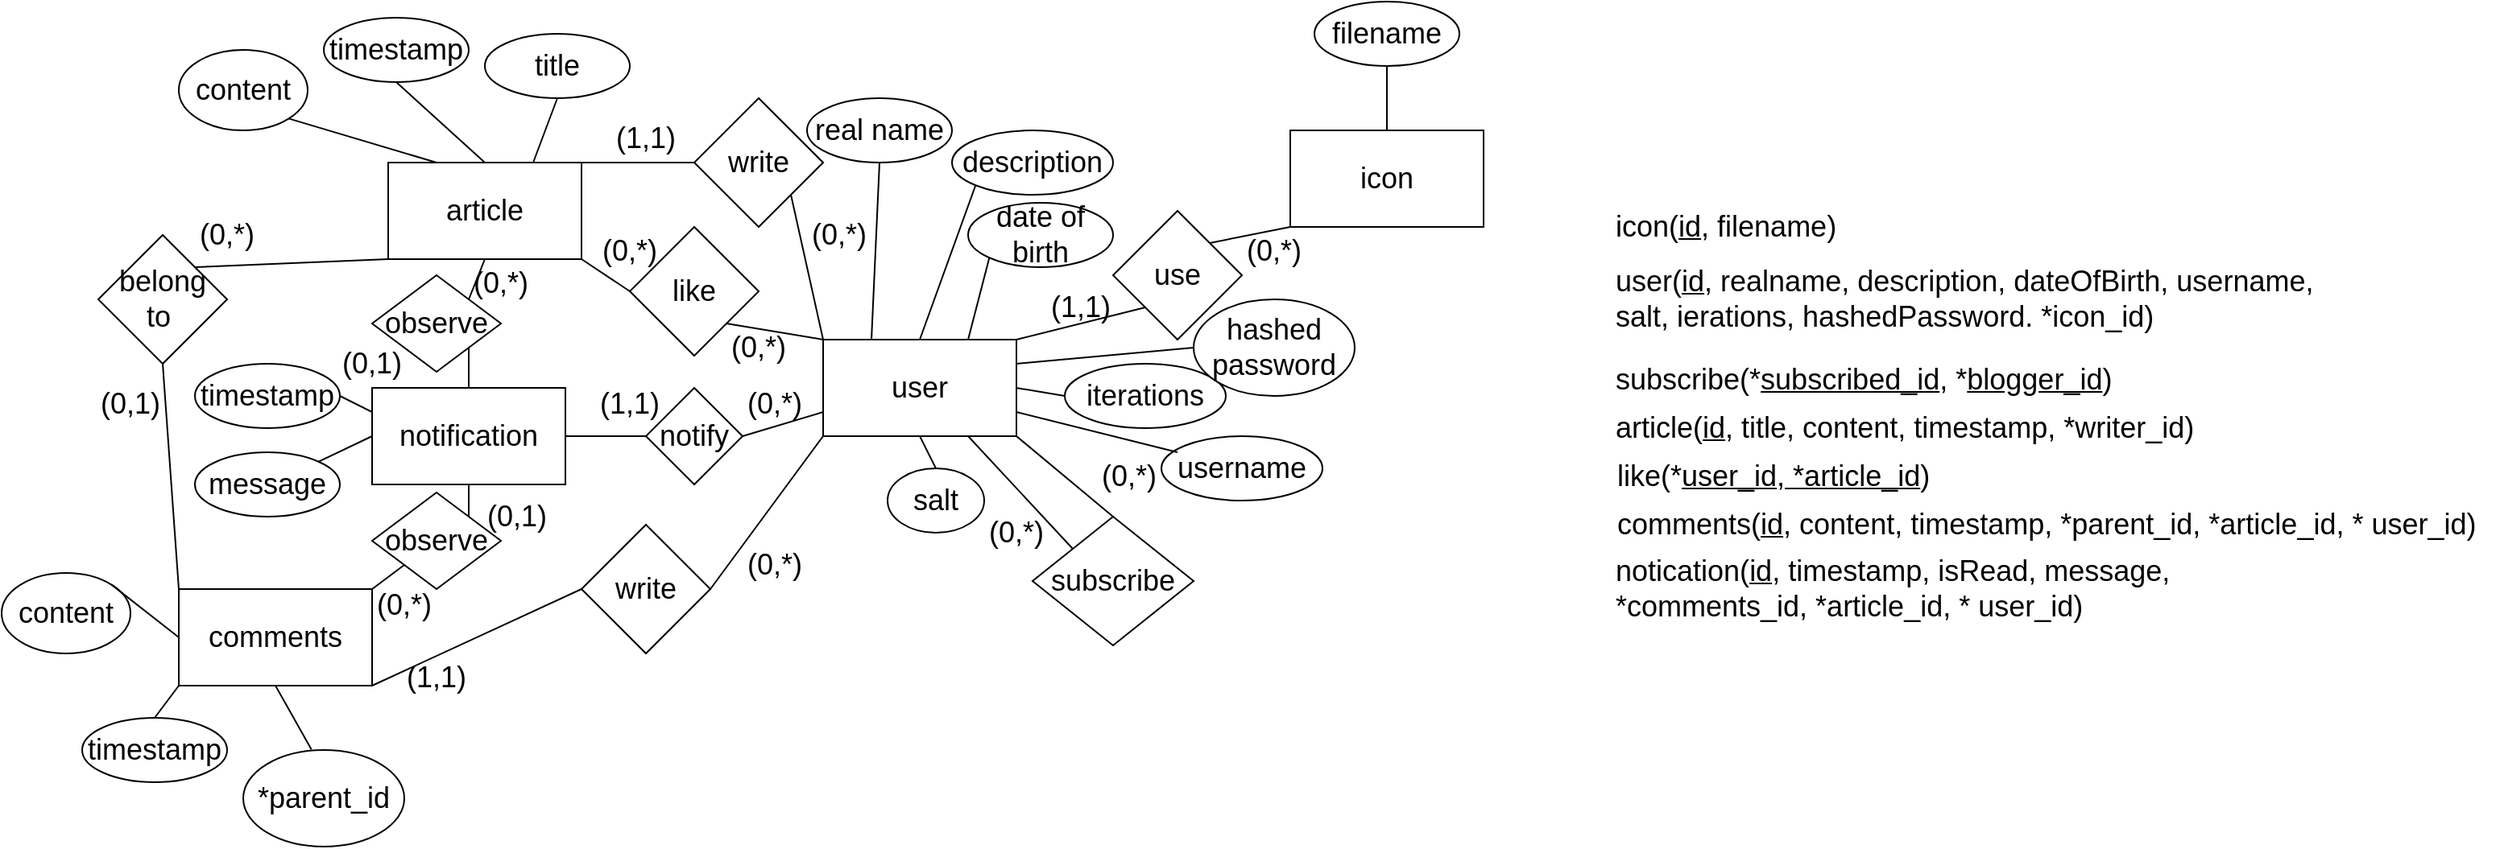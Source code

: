 <mxfile version="21.1.5" type="device">
  <diagram name="Page-1" id="I6zNB5ZKsc4NOMEqYJPd">
    <mxGraphModel dx="2020" dy="1837" grid="1" gridSize="10" guides="1" tooltips="1" connect="1" arrows="1" fold="1" page="1" pageScale="1" pageWidth="827" pageHeight="1169" math="0" shadow="0">
      <root>
        <mxCell id="0" />
        <mxCell id="1" parent="0" />
        <mxCell id="zW1v7xUqAj8fTVgOFJWe-1" value="&lt;font style=&quot;font-size: 18px;&quot;&gt;user&lt;/font&gt;" style="rounded=0;whiteSpace=wrap;html=1;" parent="1" vertex="1">
          <mxGeometry x="350" y="150" width="120" height="60" as="geometry" />
        </mxCell>
        <mxCell id="zW1v7xUqAj8fTVgOFJWe-2" value="&lt;font style=&quot;font-size: 18px;&quot;&gt;real name&lt;/font&gt;" style="ellipse;whiteSpace=wrap;html=1;" parent="1" vertex="1">
          <mxGeometry x="340" width="90" height="40" as="geometry" />
        </mxCell>
        <mxCell id="zW1v7xUqAj8fTVgOFJWe-3" value="&lt;font style=&quot;font-size: 18px;&quot;&gt;date of birth&lt;/font&gt;" style="ellipse;whiteSpace=wrap;html=1;" parent="1" vertex="1">
          <mxGeometry x="440" y="65" width="90" height="40" as="geometry" />
        </mxCell>
        <mxCell id="zW1v7xUqAj8fTVgOFJWe-4" value="&lt;font style=&quot;font-size: 18px;&quot;&gt;description&lt;/font&gt;" style="ellipse;whiteSpace=wrap;html=1;" parent="1" vertex="1">
          <mxGeometry x="430" y="20" width="100" height="40" as="geometry" />
        </mxCell>
        <mxCell id="zW1v7xUqAj8fTVgOFJWe-5" value="&lt;font style=&quot;font-size: 18px;&quot;&gt;username&lt;/font&gt;" style="ellipse;whiteSpace=wrap;html=1;" parent="1" vertex="1">
          <mxGeometry x="560" y="210" width="100" height="40" as="geometry" />
        </mxCell>
        <mxCell id="zW1v7xUqAj8fTVgOFJWe-6" value="&lt;font style=&quot;font-size: 18px;&quot;&gt;salt&lt;/font&gt;" style="ellipse;whiteSpace=wrap;html=1;" parent="1" vertex="1">
          <mxGeometry x="390" y="230" width="60" height="40" as="geometry" />
        </mxCell>
        <mxCell id="zW1v7xUqAj8fTVgOFJWe-7" value="&lt;font style=&quot;font-size: 18px;&quot;&gt;iterations&lt;/font&gt;" style="ellipse;whiteSpace=wrap;html=1;" parent="1" vertex="1">
          <mxGeometry x="500" y="165" width="100" height="40" as="geometry" />
        </mxCell>
        <mxCell id="zW1v7xUqAj8fTVgOFJWe-9" value="&lt;font style=&quot;font-size: 18px;&quot;&gt;hashed password&lt;/font&gt;" style="ellipse;whiteSpace=wrap;html=1;" parent="1" vertex="1">
          <mxGeometry x="580" y="125" width="100" height="60" as="geometry" />
        </mxCell>
        <mxCell id="zW1v7xUqAj8fTVgOFJWe-18" value="&lt;font style=&quot;font-size: 18px;&quot;&gt;icon&lt;/font&gt;" style="rounded=0;whiteSpace=wrap;html=1;" parent="1" vertex="1">
          <mxGeometry x="640" y="20" width="120" height="60" as="geometry" />
        </mxCell>
        <mxCell id="zW1v7xUqAj8fTVgOFJWe-19" value="&lt;font style=&quot;font-size: 18px;&quot;&gt;use&lt;/font&gt;" style="rhombus;whiteSpace=wrap;html=1;" parent="1" vertex="1">
          <mxGeometry x="530" y="70" width="80" height="80" as="geometry" />
        </mxCell>
        <mxCell id="zW1v7xUqAj8fTVgOFJWe-20" value="" style="endArrow=none;html=1;rounded=0;entryX=0;entryY=1;entryDx=0;entryDy=0;exitX=1;exitY=0;exitDx=0;exitDy=0;" parent="1" source="zW1v7xUqAj8fTVgOFJWe-1" target="zW1v7xUqAj8fTVgOFJWe-19" edge="1">
          <mxGeometry width="50" height="50" relative="1" as="geometry">
            <mxPoint x="510" y="160" as="sourcePoint" />
            <mxPoint x="760" y="190" as="targetPoint" />
          </mxGeometry>
        </mxCell>
        <mxCell id="zW1v7xUqAj8fTVgOFJWe-22" value="" style="endArrow=none;html=1;rounded=0;exitX=1;exitY=0;exitDx=0;exitDy=0;entryX=0;entryY=1;entryDx=0;entryDy=0;" parent="1" source="zW1v7xUqAj8fTVgOFJWe-19" target="zW1v7xUqAj8fTVgOFJWe-18" edge="1">
          <mxGeometry width="50" height="50" relative="1" as="geometry">
            <mxPoint x="600" y="-10" as="sourcePoint" />
            <mxPoint x="770" y="50" as="targetPoint" />
          </mxGeometry>
        </mxCell>
        <mxCell id="zW1v7xUqAj8fTVgOFJWe-23" value="&lt;font style=&quot;font-size: 18px;&quot;&gt;(1,1)&lt;/font&gt;" style="text;html=1;strokeColor=none;fillColor=none;align=center;verticalAlign=middle;whiteSpace=wrap;rounded=0;" parent="1" vertex="1">
          <mxGeometry x="480" y="115" width="60" height="30" as="geometry" />
        </mxCell>
        <mxCell id="zW1v7xUqAj8fTVgOFJWe-24" value="&lt;font style=&quot;font-size: 18px;&quot;&gt;(0,*)&lt;/font&gt;" style="text;html=1;strokeColor=none;fillColor=none;align=center;verticalAlign=middle;whiteSpace=wrap;rounded=0;" parent="1" vertex="1">
          <mxGeometry x="600" y="80" width="60" height="30" as="geometry" />
        </mxCell>
        <mxCell id="zW1v7xUqAj8fTVgOFJWe-26" value="&lt;font style=&quot;font-size: 18px;&quot;&gt;filename&lt;/font&gt;" style="ellipse;whiteSpace=wrap;html=1;" parent="1" vertex="1">
          <mxGeometry x="655" y="-60" width="90" height="40" as="geometry" />
        </mxCell>
        <mxCell id="zW1v7xUqAj8fTVgOFJWe-27" value="" style="endArrow=none;html=1;rounded=0;entryX=0.5;entryY=1;entryDx=0;entryDy=0;exitX=0.5;exitY=0;exitDx=0;exitDy=0;" parent="1" source="zW1v7xUqAj8fTVgOFJWe-18" target="zW1v7xUqAj8fTVgOFJWe-26" edge="1">
          <mxGeometry width="50" height="50" relative="1" as="geometry">
            <mxPoint x="720" y="100" as="sourcePoint" />
            <mxPoint x="770" y="50" as="targetPoint" />
          </mxGeometry>
        </mxCell>
        <mxCell id="zW1v7xUqAj8fTVgOFJWe-29" value="&lt;font style=&quot;font-size: 18px;&quot;&gt;article&lt;/font&gt;" style="rounded=0;whiteSpace=wrap;html=1;" parent="1" vertex="1">
          <mxGeometry x="80" y="40" width="120" height="60" as="geometry" />
        </mxCell>
        <mxCell id="zW1v7xUqAj8fTVgOFJWe-31" value="&lt;font style=&quot;font-size: 18px;&quot;&gt;write&lt;/font&gt;" style="rhombus;whiteSpace=wrap;html=1;" parent="1" vertex="1">
          <mxGeometry x="270" width="80" height="80" as="geometry" />
        </mxCell>
        <mxCell id="zW1v7xUqAj8fTVgOFJWe-32" value="" style="endArrow=none;html=1;rounded=0;exitX=1;exitY=0;exitDx=0;exitDy=0;entryX=0;entryY=0.5;entryDx=0;entryDy=0;" parent="1" source="zW1v7xUqAj8fTVgOFJWe-29" target="zW1v7xUqAj8fTVgOFJWe-31" edge="1">
          <mxGeometry width="50" height="50" relative="1" as="geometry">
            <mxPoint x="440" y="140" as="sourcePoint" />
            <mxPoint x="490" y="90" as="targetPoint" />
          </mxGeometry>
        </mxCell>
        <mxCell id="zW1v7xUqAj8fTVgOFJWe-33" value="" style="endArrow=none;html=1;rounded=0;exitX=0;exitY=0;exitDx=0;exitDy=0;entryX=1;entryY=1;entryDx=0;entryDy=0;" parent="1" source="zW1v7xUqAj8fTVgOFJWe-1" target="zW1v7xUqAj8fTVgOFJWe-31" edge="1">
          <mxGeometry width="50" height="50" relative="1" as="geometry">
            <mxPoint x="440" y="140" as="sourcePoint" />
            <mxPoint x="490" y="90" as="targetPoint" />
          </mxGeometry>
        </mxCell>
        <mxCell id="zW1v7xUqAj8fTVgOFJWe-34" value="&lt;font style=&quot;font-size: 18px;&quot;&gt;(1,1)&lt;/font&gt;" style="text;html=1;strokeColor=none;fillColor=none;align=center;verticalAlign=middle;whiteSpace=wrap;rounded=0;" parent="1" vertex="1">
          <mxGeometry x="210" y="10" width="60" height="30" as="geometry" />
        </mxCell>
        <mxCell id="zW1v7xUqAj8fTVgOFJWe-35" value="&lt;font style=&quot;font-size: 18px;&quot;&gt;(0,*)&lt;/font&gt;" style="text;html=1;strokeColor=none;fillColor=none;align=center;verticalAlign=middle;whiteSpace=wrap;rounded=0;" parent="1" vertex="1">
          <mxGeometry x="330" y="70" width="60" height="30" as="geometry" />
        </mxCell>
        <mxCell id="zW1v7xUqAj8fTVgOFJWe-36" value="&lt;font style=&quot;font-size: 18px;&quot;&gt;comments&lt;/font&gt;" style="rounded=0;whiteSpace=wrap;html=1;" parent="1" vertex="1">
          <mxGeometry x="-50" y="305" width="120" height="60" as="geometry" />
        </mxCell>
        <mxCell id="zW1v7xUqAj8fTVgOFJWe-38" value="&lt;font style=&quot;font-size: 18px;&quot;&gt;write&lt;/font&gt;" style="rhombus;whiteSpace=wrap;html=1;" parent="1" vertex="1">
          <mxGeometry x="200" y="265" width="80" height="80" as="geometry" />
        </mxCell>
        <mxCell id="zW1v7xUqAj8fTVgOFJWe-39" value="" style="endArrow=none;html=1;rounded=0;exitX=0;exitY=1;exitDx=0;exitDy=0;entryX=1;entryY=0.5;entryDx=0;entryDy=0;" parent="1" source="zW1v7xUqAj8fTVgOFJWe-1" target="zW1v7xUqAj8fTVgOFJWe-38" edge="1">
          <mxGeometry width="50" height="50" relative="1" as="geometry">
            <mxPoint x="440" y="140" as="sourcePoint" />
            <mxPoint x="490" y="90" as="targetPoint" />
          </mxGeometry>
        </mxCell>
        <mxCell id="zW1v7xUqAj8fTVgOFJWe-40" value="" style="endArrow=none;html=1;rounded=0;exitX=1;exitY=1;exitDx=0;exitDy=0;entryX=0;entryY=0.5;entryDx=0;entryDy=0;" parent="1" source="zW1v7xUqAj8fTVgOFJWe-36" target="zW1v7xUqAj8fTVgOFJWe-38" edge="1">
          <mxGeometry width="50" height="50" relative="1" as="geometry">
            <mxPoint x="310" y="205" as="sourcePoint" />
            <mxPoint x="120" y="305" as="targetPoint" />
          </mxGeometry>
        </mxCell>
        <mxCell id="zW1v7xUqAj8fTVgOFJWe-41" value="&lt;font style=&quot;font-size: 18px;&quot;&gt;(1,1)&lt;/font&gt;" style="text;html=1;strokeColor=none;fillColor=none;align=center;verticalAlign=middle;whiteSpace=wrap;rounded=0;" parent="1" vertex="1">
          <mxGeometry x="80" y="345" width="60" height="30" as="geometry" />
        </mxCell>
        <mxCell id="zW1v7xUqAj8fTVgOFJWe-43" value="&lt;font style=&quot;font-size: 18px;&quot;&gt;(0,*)&lt;/font&gt;" style="text;html=1;strokeColor=none;fillColor=none;align=center;verticalAlign=middle;whiteSpace=wrap;rounded=0;" parent="1" vertex="1">
          <mxGeometry x="290" y="275" width="60" height="30" as="geometry" />
        </mxCell>
        <mxCell id="zW1v7xUqAj8fTVgOFJWe-44" value="&lt;font style=&quot;font-size: 18px;&quot;&gt;like&lt;/font&gt;" style="rhombus;whiteSpace=wrap;html=1;" parent="1" vertex="1">
          <mxGeometry x="230" y="80" width="80" height="80" as="geometry" />
        </mxCell>
        <mxCell id="zW1v7xUqAj8fTVgOFJWe-45" value="" style="endArrow=none;html=1;rounded=0;exitX=1;exitY=1;exitDx=0;exitDy=0;entryX=0;entryY=0.5;entryDx=0;entryDy=0;" parent="1" source="zW1v7xUqAj8fTVgOFJWe-29" target="zW1v7xUqAj8fTVgOFJWe-44" edge="1">
          <mxGeometry width="50" height="50" relative="1" as="geometry">
            <mxPoint x="440" y="140" as="sourcePoint" />
            <mxPoint x="490" y="90" as="targetPoint" />
          </mxGeometry>
        </mxCell>
        <mxCell id="zW1v7xUqAj8fTVgOFJWe-46" value="" style="endArrow=none;html=1;rounded=0;entryX=1;entryY=1;entryDx=0;entryDy=0;exitX=0;exitY=0;exitDx=0;exitDy=0;" parent="1" source="zW1v7xUqAj8fTVgOFJWe-1" target="zW1v7xUqAj8fTVgOFJWe-44" edge="1">
          <mxGeometry width="50" height="50" relative="1" as="geometry">
            <mxPoint x="440" y="140" as="sourcePoint" />
            <mxPoint x="490" y="90" as="targetPoint" />
          </mxGeometry>
        </mxCell>
        <mxCell id="zW1v7xUqAj8fTVgOFJWe-47" value="&lt;font style=&quot;font-size: 18px;&quot;&gt;(0,*)&lt;/font&gt;" style="text;html=1;strokeColor=none;fillColor=none;align=center;verticalAlign=middle;whiteSpace=wrap;rounded=0;" parent="1" vertex="1">
          <mxGeometry x="120" y="100" width="60" height="30" as="geometry" />
        </mxCell>
        <mxCell id="zW1v7xUqAj8fTVgOFJWe-48" value="&lt;font style=&quot;font-size: 18px;&quot;&gt;(0,*)&lt;/font&gt;" style="text;html=1;strokeColor=none;fillColor=none;align=center;verticalAlign=middle;whiteSpace=wrap;rounded=0;" parent="1" vertex="1">
          <mxGeometry x="280" y="140" width="60" height="30" as="geometry" />
        </mxCell>
        <mxCell id="zW1v7xUqAj8fTVgOFJWe-49" value="&lt;font style=&quot;font-size: 18px;&quot;&gt;belong to&amp;nbsp;&lt;/font&gt;" style="rhombus;whiteSpace=wrap;html=1;" parent="1" vertex="1">
          <mxGeometry x="-100" y="85" width="80" height="80" as="geometry" />
        </mxCell>
        <mxCell id="zW1v7xUqAj8fTVgOFJWe-50" value="" style="endArrow=none;html=1;rounded=0;exitX=0.5;exitY=1;exitDx=0;exitDy=0;entryX=0;entryY=0;entryDx=0;entryDy=0;" parent="1" source="zW1v7xUqAj8fTVgOFJWe-49" target="zW1v7xUqAj8fTVgOFJWe-36" edge="1">
          <mxGeometry width="50" height="50" relative="1" as="geometry">
            <mxPoint x="-20" y="240" as="sourcePoint" />
            <mxPoint x="440" y="135" as="targetPoint" />
          </mxGeometry>
        </mxCell>
        <mxCell id="zW1v7xUqAj8fTVgOFJWe-51" value="" style="endArrow=none;html=1;rounded=0;entryX=1;entryY=0;entryDx=0;entryDy=0;exitX=0;exitY=1;exitDx=0;exitDy=0;" parent="1" source="zW1v7xUqAj8fTVgOFJWe-29" target="zW1v7xUqAj8fTVgOFJWe-49" edge="1">
          <mxGeometry width="50" height="50" relative="1" as="geometry">
            <mxPoint x="440" y="120" as="sourcePoint" />
            <mxPoint x="490" y="70" as="targetPoint" />
          </mxGeometry>
        </mxCell>
        <mxCell id="zW1v7xUqAj8fTVgOFJWe-52" value="&lt;font style=&quot;font-size: 18px;&quot;&gt;(0,1)&lt;/font&gt;" style="text;html=1;strokeColor=none;fillColor=none;align=center;verticalAlign=middle;whiteSpace=wrap;rounded=0;" parent="1" vertex="1">
          <mxGeometry x="-110" y="175" width="60" height="30" as="geometry" />
        </mxCell>
        <mxCell id="zW1v7xUqAj8fTVgOFJWe-53" value="&lt;font style=&quot;font-size: 18px;&quot;&gt;(0,*)&lt;/font&gt;" style="text;html=1;strokeColor=none;fillColor=none;align=center;verticalAlign=middle;whiteSpace=wrap;rounded=0;" parent="1" vertex="1">
          <mxGeometry x="-50" y="70" width="60" height="30" as="geometry" />
        </mxCell>
        <mxCell id="zW1v7xUqAj8fTVgOFJWe-58" value="&lt;font style=&quot;font-size: 18px;&quot;&gt;*parent_id&lt;/font&gt;" style="ellipse;whiteSpace=wrap;html=1;" parent="1" vertex="1">
          <mxGeometry x="-10" y="405" width="100" height="60" as="geometry" />
        </mxCell>
        <mxCell id="zW1v7xUqAj8fTVgOFJWe-60" value="&lt;font style=&quot;font-size: 18px;&quot;&gt;subscribe&lt;/font&gt;" style="rhombus;whiteSpace=wrap;html=1;" parent="1" vertex="1">
          <mxGeometry x="480" y="260" width="100" height="80" as="geometry" />
        </mxCell>
        <mxCell id="zW1v7xUqAj8fTVgOFJWe-61" value="" style="endArrow=none;html=1;rounded=0;entryX=0.5;entryY=0;entryDx=0;entryDy=0;exitX=1;exitY=1;exitDx=0;exitDy=0;" parent="1" source="zW1v7xUqAj8fTVgOFJWe-1" target="zW1v7xUqAj8fTVgOFJWe-60" edge="1">
          <mxGeometry width="50" height="50" relative="1" as="geometry">
            <mxPoint x="500" y="240" as="sourcePoint" />
            <mxPoint x="520" y="200" as="targetPoint" />
          </mxGeometry>
        </mxCell>
        <mxCell id="zW1v7xUqAj8fTVgOFJWe-62" value="" style="endArrow=none;html=1;rounded=0;exitX=0.75;exitY=1;exitDx=0;exitDy=0;entryX=0;entryY=0;entryDx=0;entryDy=0;" parent="1" source="zW1v7xUqAj8fTVgOFJWe-1" target="zW1v7xUqAj8fTVgOFJWe-60" edge="1">
          <mxGeometry width="50" height="50" relative="1" as="geometry">
            <mxPoint x="470" y="240" as="sourcePoint" />
            <mxPoint x="520" y="200" as="targetPoint" />
          </mxGeometry>
        </mxCell>
        <mxCell id="zW1v7xUqAj8fTVgOFJWe-63" value="&lt;font style=&quot;font-size: 18px;&quot;&gt;(0,*)&lt;/font&gt;" style="text;html=1;strokeColor=none;fillColor=none;align=center;verticalAlign=middle;whiteSpace=wrap;rounded=0;" parent="1" vertex="1">
          <mxGeometry x="510" y="220" width="60" height="30" as="geometry" />
        </mxCell>
        <mxCell id="zW1v7xUqAj8fTVgOFJWe-64" value="&lt;font style=&quot;font-size: 18px;&quot;&gt;(0,*)&lt;/font&gt;" style="text;html=1;strokeColor=none;fillColor=none;align=center;verticalAlign=middle;whiteSpace=wrap;rounded=0;" parent="1" vertex="1">
          <mxGeometry x="440" y="255" width="60" height="30" as="geometry" />
        </mxCell>
        <mxCell id="zW1v7xUqAj8fTVgOFJWe-65" value="" style="endArrow=none;html=1;rounded=0;entryX=0.5;entryY=1;entryDx=0;entryDy=0;exitX=0.25;exitY=0;exitDx=0;exitDy=0;" parent="1" source="zW1v7xUqAj8fTVgOFJWe-1" target="zW1v7xUqAj8fTVgOFJWe-2" edge="1">
          <mxGeometry width="50" height="50" relative="1" as="geometry">
            <mxPoint x="340" y="120" as="sourcePoint" />
            <mxPoint x="390" y="70" as="targetPoint" />
          </mxGeometry>
        </mxCell>
        <mxCell id="zW1v7xUqAj8fTVgOFJWe-66" value="" style="endArrow=none;html=1;rounded=0;entryX=0;entryY=1;entryDx=0;entryDy=0;exitX=0.5;exitY=0;exitDx=0;exitDy=0;" parent="1" source="zW1v7xUqAj8fTVgOFJWe-1" target="zW1v7xUqAj8fTVgOFJWe-4" edge="1">
          <mxGeometry width="50" height="50" relative="1" as="geometry">
            <mxPoint x="340" y="120" as="sourcePoint" />
            <mxPoint x="390" y="70" as="targetPoint" />
          </mxGeometry>
        </mxCell>
        <mxCell id="zW1v7xUqAj8fTVgOFJWe-67" value="" style="endArrow=none;html=1;rounded=0;entryX=0;entryY=1;entryDx=0;entryDy=0;exitX=0.75;exitY=0;exitDx=0;exitDy=0;" parent="1" source="zW1v7xUqAj8fTVgOFJWe-1" target="zW1v7xUqAj8fTVgOFJWe-3" edge="1">
          <mxGeometry width="50" height="50" relative="1" as="geometry">
            <mxPoint x="340" y="120" as="sourcePoint" />
            <mxPoint x="390" y="70" as="targetPoint" />
          </mxGeometry>
        </mxCell>
        <mxCell id="zW1v7xUqAj8fTVgOFJWe-68" value="" style="endArrow=none;html=1;rounded=0;entryX=0;entryY=0.5;entryDx=0;entryDy=0;exitX=1;exitY=0.25;exitDx=0;exitDy=0;" parent="1" source="zW1v7xUqAj8fTVgOFJWe-1" target="zW1v7xUqAj8fTVgOFJWe-9" edge="1">
          <mxGeometry width="50" height="50" relative="1" as="geometry">
            <mxPoint x="340" y="120" as="sourcePoint" />
            <mxPoint x="390" y="70" as="targetPoint" />
          </mxGeometry>
        </mxCell>
        <mxCell id="zW1v7xUqAj8fTVgOFJWe-69" value="" style="endArrow=none;html=1;rounded=0;entryX=0;entryY=0.5;entryDx=0;entryDy=0;exitX=1;exitY=0.5;exitDx=0;exitDy=0;" parent="1" source="zW1v7xUqAj8fTVgOFJWe-1" target="zW1v7xUqAj8fTVgOFJWe-7" edge="1">
          <mxGeometry width="50" height="50" relative="1" as="geometry">
            <mxPoint x="340" y="120" as="sourcePoint" />
            <mxPoint x="390" y="70" as="targetPoint" />
          </mxGeometry>
        </mxCell>
        <mxCell id="zW1v7xUqAj8fTVgOFJWe-70" value="" style="endArrow=none;html=1;rounded=0;entryX=1;entryY=0.75;entryDx=0;entryDy=0;exitX=1;exitY=0;exitDx=0;exitDy=0;" parent="1" source="zW1v7xUqAj8fTVgOFJWe-63" target="zW1v7xUqAj8fTVgOFJWe-1" edge="1">
          <mxGeometry width="50" height="50" relative="1" as="geometry">
            <mxPoint x="340" y="120" as="sourcePoint" />
            <mxPoint x="390" y="70" as="targetPoint" />
          </mxGeometry>
        </mxCell>
        <mxCell id="zW1v7xUqAj8fTVgOFJWe-71" value="" style="endArrow=none;html=1;rounded=0;exitX=0.5;exitY=1;exitDx=0;exitDy=0;entryX=0.5;entryY=0;entryDx=0;entryDy=0;" parent="1" source="zW1v7xUqAj8fTVgOFJWe-1" target="zW1v7xUqAj8fTVgOFJWe-6" edge="1">
          <mxGeometry width="50" height="50" relative="1" as="geometry">
            <mxPoint x="340" y="120" as="sourcePoint" />
            <mxPoint x="390" y="70" as="targetPoint" />
          </mxGeometry>
        </mxCell>
        <mxCell id="zW1v7xUqAj8fTVgOFJWe-73" value="&lt;font style=&quot;font-size: 18px;&quot;&gt;title&lt;/font&gt;" style="ellipse;whiteSpace=wrap;html=1;" parent="1" vertex="1">
          <mxGeometry x="140" y="-40" width="90" height="40" as="geometry" />
        </mxCell>
        <mxCell id="zW1v7xUqAj8fTVgOFJWe-74" value="&lt;font style=&quot;font-size: 18px;&quot;&gt;timestamp&lt;/font&gt;" style="ellipse;whiteSpace=wrap;html=1;" parent="1" vertex="1">
          <mxGeometry x="40" y="-50" width="90" height="40" as="geometry" />
        </mxCell>
        <mxCell id="zW1v7xUqAj8fTVgOFJWe-75" value="" style="endArrow=none;html=1;rounded=0;entryX=0.5;entryY=1;entryDx=0;entryDy=0;exitX=0.75;exitY=0;exitDx=0;exitDy=0;" parent="1" source="zW1v7xUqAj8fTVgOFJWe-29" target="zW1v7xUqAj8fTVgOFJWe-73" edge="1">
          <mxGeometry width="50" height="50" relative="1" as="geometry">
            <mxPoint x="340" y="120" as="sourcePoint" />
            <mxPoint x="390" y="70" as="targetPoint" />
          </mxGeometry>
        </mxCell>
        <mxCell id="zW1v7xUqAj8fTVgOFJWe-76" value="" style="endArrow=none;html=1;rounded=0;entryX=0.5;entryY=1;entryDx=0;entryDy=0;exitX=0.5;exitY=0;exitDx=0;exitDy=0;" parent="1" source="zW1v7xUqAj8fTVgOFJWe-29" target="zW1v7xUqAj8fTVgOFJWe-74" edge="1">
          <mxGeometry width="50" height="50" relative="1" as="geometry">
            <mxPoint x="340" y="120" as="sourcePoint" />
            <mxPoint x="390" y="70" as="targetPoint" />
          </mxGeometry>
        </mxCell>
        <mxCell id="zW1v7xUqAj8fTVgOFJWe-78" value="&lt;font style=&quot;font-size: 18px;&quot;&gt;timestamp&lt;/font&gt;" style="ellipse;whiteSpace=wrap;html=1;" parent="1" vertex="1">
          <mxGeometry x="-110" y="385" width="90" height="40" as="geometry" />
        </mxCell>
        <mxCell id="zW1v7xUqAj8fTVgOFJWe-79" value="" style="endArrow=none;html=1;rounded=0;exitX=0.5;exitY=0;exitDx=0;exitDy=0;entryX=0;entryY=1;entryDx=0;entryDy=0;" parent="1" source="zW1v7xUqAj8fTVgOFJWe-78" target="zW1v7xUqAj8fTVgOFJWe-36" edge="1">
          <mxGeometry width="50" height="50" relative="1" as="geometry">
            <mxPoint x="210" y="205" as="sourcePoint" />
            <mxPoint x="260" y="155" as="targetPoint" />
          </mxGeometry>
        </mxCell>
        <mxCell id="zW1v7xUqAj8fTVgOFJWe-80" value="" style="endArrow=none;html=1;rounded=0;entryX=0.5;entryY=1;entryDx=0;entryDy=0;exitX=0.423;exitY=-0.006;exitDx=0;exitDy=0;exitPerimeter=0;" parent="1" source="zW1v7xUqAj8fTVgOFJWe-58" target="zW1v7xUqAj8fTVgOFJWe-36" edge="1">
          <mxGeometry width="50" height="50" relative="1" as="geometry">
            <mxPoint x="210" y="305" as="sourcePoint" />
            <mxPoint x="260" y="255" as="targetPoint" />
          </mxGeometry>
        </mxCell>
        <mxCell id="zW1v7xUqAj8fTVgOFJWe-81" value="&lt;font style=&quot;font-size: 18px;&quot;&gt;notification&lt;/font&gt;" style="rounded=0;whiteSpace=wrap;html=1;" parent="1" vertex="1">
          <mxGeometry x="70" y="180" width="120" height="60" as="geometry" />
        </mxCell>
        <mxCell id="zW1v7xUqAj8fTVgOFJWe-82" value="&lt;font style=&quot;font-size: 18px;&quot;&gt;timestamp&lt;/font&gt;" style="ellipse;whiteSpace=wrap;html=1;" parent="1" vertex="1">
          <mxGeometry x="-40" y="165" width="90" height="40" as="geometry" />
        </mxCell>
        <mxCell id="zW1v7xUqAj8fTVgOFJWe-83" value="&lt;font style=&quot;font-size: 18px;&quot;&gt;message&lt;/font&gt;" style="ellipse;whiteSpace=wrap;html=1;" parent="1" vertex="1">
          <mxGeometry x="-40" y="220" width="90" height="40" as="geometry" />
        </mxCell>
        <mxCell id="zW1v7xUqAj8fTVgOFJWe-84" value="&lt;font style=&quot;font-size: 18px;&quot;&gt;notify&lt;/font&gt;" style="rhombus;whiteSpace=wrap;html=1;" parent="1" vertex="1">
          <mxGeometry x="240" y="180" width="60" height="60" as="geometry" />
        </mxCell>
        <mxCell id="zW1v7xUqAj8fTVgOFJWe-85" value="" style="endArrow=none;html=1;rounded=0;exitX=1;exitY=0.5;exitDx=0;exitDy=0;entryX=0;entryY=0.5;entryDx=0;entryDy=0;" parent="1" source="zW1v7xUqAj8fTVgOFJWe-81" target="zW1v7xUqAj8fTVgOFJWe-84" edge="1">
          <mxGeometry width="50" height="50" relative="1" as="geometry">
            <mxPoint x="390" y="240" as="sourcePoint" />
            <mxPoint x="440" y="190" as="targetPoint" />
          </mxGeometry>
        </mxCell>
        <mxCell id="zW1v7xUqAj8fTVgOFJWe-86" value="" style="endArrow=none;html=1;rounded=0;exitX=1;exitY=0.5;exitDx=0;exitDy=0;entryX=0;entryY=0.75;entryDx=0;entryDy=0;" parent="1" source="zW1v7xUqAj8fTVgOFJWe-84" target="zW1v7xUqAj8fTVgOFJWe-1" edge="1">
          <mxGeometry width="50" height="50" relative="1" as="geometry">
            <mxPoint x="390" y="240" as="sourcePoint" />
            <mxPoint x="440" y="190" as="targetPoint" />
          </mxGeometry>
        </mxCell>
        <mxCell id="zW1v7xUqAj8fTVgOFJWe-88" value="&lt;font style=&quot;font-size: 18px;&quot;&gt;(1,1)&lt;/font&gt;" style="text;html=1;strokeColor=none;fillColor=none;align=center;verticalAlign=middle;whiteSpace=wrap;rounded=0;" parent="1" vertex="1">
          <mxGeometry x="200" y="175" width="60" height="30" as="geometry" />
        </mxCell>
        <mxCell id="zW1v7xUqAj8fTVgOFJWe-89" value="&lt;font style=&quot;font-size: 18px;&quot;&gt;(0,*)&lt;/font&gt;" style="text;html=1;strokeColor=none;fillColor=none;align=center;verticalAlign=middle;whiteSpace=wrap;rounded=0;" parent="1" vertex="1">
          <mxGeometry x="290" y="175" width="60" height="30" as="geometry" />
        </mxCell>
        <mxCell id="zW1v7xUqAj8fTVgOFJWe-91" value="&lt;font style=&quot;font-size: 18px;&quot;&gt;observe&lt;/font&gt;" style="rhombus;whiteSpace=wrap;html=1;" parent="1" vertex="1">
          <mxGeometry x="70" y="110" width="80" height="60" as="geometry" />
        </mxCell>
        <mxCell id="zW1v7xUqAj8fTVgOFJWe-92" value="&lt;font style=&quot;font-size: 18px;&quot;&gt;(0,1)&lt;/font&gt;" style="text;html=1;strokeColor=none;fillColor=none;align=center;verticalAlign=middle;whiteSpace=wrap;rounded=0;" parent="1" vertex="1">
          <mxGeometry x="40" y="150" width="60" height="30" as="geometry" />
        </mxCell>
        <mxCell id="zW1v7xUqAj8fTVgOFJWe-93" value="" style="endArrow=none;html=1;rounded=0;entryX=1;entryY=1;entryDx=0;entryDy=0;exitX=0.5;exitY=0;exitDx=0;exitDy=0;" parent="1" source="zW1v7xUqAj8fTVgOFJWe-81" target="zW1v7xUqAj8fTVgOFJWe-91" edge="1">
          <mxGeometry width="50" height="50" relative="1" as="geometry">
            <mxPoint x="390" y="240" as="sourcePoint" />
            <mxPoint x="440" y="190" as="targetPoint" />
          </mxGeometry>
        </mxCell>
        <mxCell id="zW1v7xUqAj8fTVgOFJWe-94" value="" style="endArrow=none;html=1;rounded=0;entryX=0.5;entryY=1;entryDx=0;entryDy=0;exitX=1;exitY=0;exitDx=0;exitDy=0;" parent="1" source="zW1v7xUqAj8fTVgOFJWe-91" target="zW1v7xUqAj8fTVgOFJWe-29" edge="1">
          <mxGeometry width="50" height="50" relative="1" as="geometry">
            <mxPoint x="390" y="240" as="sourcePoint" />
            <mxPoint x="440" y="190" as="targetPoint" />
          </mxGeometry>
        </mxCell>
        <mxCell id="zW1v7xUqAj8fTVgOFJWe-95" value="&lt;font style=&quot;font-size: 18px;&quot;&gt;(0,*)&lt;/font&gt;" style="text;html=1;strokeColor=none;fillColor=none;align=center;verticalAlign=middle;whiteSpace=wrap;rounded=0;" parent="1" vertex="1">
          <mxGeometry x="200" y="80" width="60" height="30" as="geometry" />
        </mxCell>
        <mxCell id="zW1v7xUqAj8fTVgOFJWe-96" value="&lt;font style=&quot;font-size: 18px;&quot;&gt;observe&lt;/font&gt;" style="rhombus;whiteSpace=wrap;html=1;" parent="1" vertex="1">
          <mxGeometry x="70" y="245" width="80" height="60" as="geometry" />
        </mxCell>
        <mxCell id="zW1v7xUqAj8fTVgOFJWe-97" value="" style="endArrow=none;html=1;rounded=0;exitX=1;exitY=0;exitDx=0;exitDy=0;entryX=0;entryY=1;entryDx=0;entryDy=0;" parent="1" source="zW1v7xUqAj8fTVgOFJWe-36" target="zW1v7xUqAj8fTVgOFJWe-96" edge="1">
          <mxGeometry width="50" height="50" relative="1" as="geometry">
            <mxPoint x="390" y="240" as="sourcePoint" />
            <mxPoint x="440" y="190" as="targetPoint" />
          </mxGeometry>
        </mxCell>
        <mxCell id="zW1v7xUqAj8fTVgOFJWe-98" value="" style="endArrow=none;html=1;rounded=0;exitX=1;exitY=0;exitDx=0;exitDy=0;entryX=0.5;entryY=1;entryDx=0;entryDy=0;" parent="1" source="zW1v7xUqAj8fTVgOFJWe-96" target="zW1v7xUqAj8fTVgOFJWe-81" edge="1">
          <mxGeometry width="50" height="50" relative="1" as="geometry">
            <mxPoint x="390" y="240" as="sourcePoint" />
            <mxPoint x="440" y="190" as="targetPoint" />
          </mxGeometry>
        </mxCell>
        <mxCell id="zW1v7xUqAj8fTVgOFJWe-99" value="&lt;font style=&quot;font-size: 18px;&quot;&gt;(0,1)&lt;/font&gt;" style="text;html=1;strokeColor=none;fillColor=none;align=center;verticalAlign=middle;whiteSpace=wrap;rounded=0;" parent="1" vertex="1">
          <mxGeometry x="130" y="245" width="60" height="30" as="geometry" />
        </mxCell>
        <mxCell id="zW1v7xUqAj8fTVgOFJWe-102" value="&lt;font style=&quot;font-size: 18px;&quot;&gt;(0,*)&lt;/font&gt;" style="text;html=1;strokeColor=none;fillColor=none;align=center;verticalAlign=middle;whiteSpace=wrap;rounded=0;" parent="1" vertex="1">
          <mxGeometry x="60" y="300" width="60" height="30" as="geometry" />
        </mxCell>
        <mxCell id="zW1v7xUqAj8fTVgOFJWe-103" value="" style="endArrow=none;html=1;rounded=0;entryX=1;entryY=0.5;entryDx=0;entryDy=0;exitX=0;exitY=0.25;exitDx=0;exitDy=0;" parent="1" source="zW1v7xUqAj8fTVgOFJWe-81" target="zW1v7xUqAj8fTVgOFJWe-82" edge="1">
          <mxGeometry width="50" height="50" relative="1" as="geometry">
            <mxPoint x="390" y="240" as="sourcePoint" />
            <mxPoint x="440" y="190" as="targetPoint" />
          </mxGeometry>
        </mxCell>
        <mxCell id="zW1v7xUqAj8fTVgOFJWe-104" value="" style="endArrow=none;html=1;rounded=0;exitX=1;exitY=0;exitDx=0;exitDy=0;entryX=0;entryY=0.5;entryDx=0;entryDy=0;" parent="1" source="zW1v7xUqAj8fTVgOFJWe-83" target="zW1v7xUqAj8fTVgOFJWe-81" edge="1">
          <mxGeometry width="50" height="50" relative="1" as="geometry">
            <mxPoint x="390" y="240" as="sourcePoint" />
            <mxPoint x="440" y="190" as="targetPoint" />
          </mxGeometry>
        </mxCell>
        <mxCell id="zW1v7xUqAj8fTVgOFJWe-105" value="&lt;font style=&quot;font-size: 18px;&quot;&gt;icon(&lt;u&gt;id&lt;/u&gt;, filename)&lt;/font&gt;" style="text;html=1;strokeColor=none;fillColor=none;align=left;verticalAlign=middle;whiteSpace=wrap;rounded=0;" parent="1" vertex="1">
          <mxGeometry x="840" y="65" width="400" height="30" as="geometry" />
        </mxCell>
        <mxCell id="zW1v7xUqAj8fTVgOFJWe-106" value="&lt;font style=&quot;font-size: 18px;&quot;&gt;user(&lt;u&gt;id&lt;/u&gt;, realname, description, dateOfBirth, username, salt, ierations, hashedPassword. *icon_id)&lt;/font&gt;" style="text;html=1;strokeColor=none;fillColor=none;align=left;verticalAlign=middle;whiteSpace=wrap;rounded=0;" parent="1" vertex="1">
          <mxGeometry x="840" y="110" width="470" height="30" as="geometry" />
        </mxCell>
        <mxCell id="zW1v7xUqAj8fTVgOFJWe-107" value="&lt;font style=&quot;font-size: 18px;&quot;&gt;subscribe(*&lt;u&gt;subscribed_id&lt;/u&gt;, *&lt;u&gt;blogger_id&lt;/u&gt;)&lt;/font&gt;" style="text;html=1;strokeColor=none;fillColor=none;align=left;verticalAlign=middle;whiteSpace=wrap;rounded=0;" parent="1" vertex="1">
          <mxGeometry x="840" y="160" width="400" height="30" as="geometry" />
        </mxCell>
        <mxCell id="zW1v7xUqAj8fTVgOFJWe-108" value="&lt;font style=&quot;font-size: 18px;&quot;&gt;article(&lt;u&gt;id&lt;/u&gt;, title, content, timestamp, *writer_id)&lt;/font&gt;" style="text;html=1;strokeColor=none;fillColor=none;align=left;verticalAlign=middle;whiteSpace=wrap;rounded=0;" parent="1" vertex="1">
          <mxGeometry x="840" y="190" width="400" height="30" as="geometry" />
        </mxCell>
        <mxCell id="zW1v7xUqAj8fTVgOFJWe-109" value="&lt;font style=&quot;font-size: 18px;&quot;&gt;like(*&lt;u&gt;user_id, *article_id&lt;/u&gt;)&lt;/font&gt;" style="text;html=1;strokeColor=none;fillColor=none;align=left;verticalAlign=middle;whiteSpace=wrap;rounded=0;" parent="1" vertex="1">
          <mxGeometry x="841" y="220" width="400" height="30" as="geometry" />
        </mxCell>
        <mxCell id="zW1v7xUqAj8fTVgOFJWe-110" value="&lt;font style=&quot;font-size: 18px;&quot;&gt;comments(&lt;u&gt;id&lt;/u&gt;, content, timestamp, *parent_id, *article_id, * user_id)&lt;/font&gt;" style="text;html=1;strokeColor=none;fillColor=none;align=left;verticalAlign=middle;whiteSpace=wrap;rounded=0;" parent="1" vertex="1">
          <mxGeometry x="841" y="250" width="549" height="30" as="geometry" />
        </mxCell>
        <mxCell id="zW1v7xUqAj8fTVgOFJWe-111" value="&lt;font style=&quot;font-size: 18px;&quot;&gt;notication(&lt;u&gt;id&lt;/u&gt;, timestamp, isRead, message, *comments_id, *article_id, * user_id)&lt;/font&gt;" style="text;html=1;strokeColor=none;fillColor=none;align=left;verticalAlign=middle;whiteSpace=wrap;rounded=0;" parent="1" vertex="1">
          <mxGeometry x="840" y="290" width="469" height="30" as="geometry" />
        </mxCell>
        <mxCell id="CiQzTlFeWk-HE9Z-1lOc-1" value="&lt;font style=&quot;font-size: 18px;&quot;&gt;content&lt;/font&gt;" style="ellipse;whiteSpace=wrap;html=1;" vertex="1" parent="1">
          <mxGeometry x="-50" y="-30" width="80" height="50" as="geometry" />
        </mxCell>
        <mxCell id="CiQzTlFeWk-HE9Z-1lOc-2" value="&lt;font style=&quot;font-size: 18px;&quot;&gt;content&lt;/font&gt;" style="ellipse;whiteSpace=wrap;html=1;" vertex="1" parent="1">
          <mxGeometry x="-160" y="295" width="80" height="50" as="geometry" />
        </mxCell>
        <mxCell id="CiQzTlFeWk-HE9Z-1lOc-3" value="" style="endArrow=none;html=1;rounded=0;exitX=1;exitY=1;exitDx=0;exitDy=0;entryX=0.25;entryY=0;entryDx=0;entryDy=0;" edge="1" parent="1" source="CiQzTlFeWk-HE9Z-1lOc-1" target="zW1v7xUqAj8fTVgOFJWe-29">
          <mxGeometry width="50" height="50" relative="1" as="geometry">
            <mxPoint x="300" y="230" as="sourcePoint" />
            <mxPoint x="350" y="180" as="targetPoint" />
          </mxGeometry>
        </mxCell>
        <mxCell id="CiQzTlFeWk-HE9Z-1lOc-4" value="" style="endArrow=none;html=1;rounded=0;exitX=1;exitY=0;exitDx=0;exitDy=0;entryX=0;entryY=0.5;entryDx=0;entryDy=0;" edge="1" parent="1" source="CiQzTlFeWk-HE9Z-1lOc-2" target="zW1v7xUqAj8fTVgOFJWe-36">
          <mxGeometry width="50" height="50" relative="1" as="geometry">
            <mxPoint x="300" y="230" as="sourcePoint" />
            <mxPoint x="350" y="180" as="targetPoint" />
          </mxGeometry>
        </mxCell>
      </root>
    </mxGraphModel>
  </diagram>
</mxfile>
